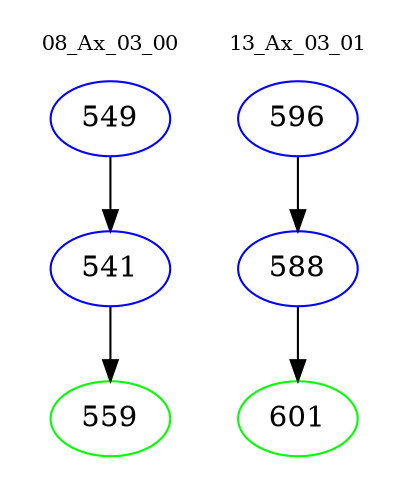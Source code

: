 digraph{
subgraph cluster_0 {
color = white
label = "08_Ax_03_00";
fontsize=10;
T0_549 [label="549", color="blue"]
T0_549 -> T0_541 [color="black"]
T0_541 [label="541", color="blue"]
T0_541 -> T0_559 [color="black"]
T0_559 [label="559", color="green"]
}
subgraph cluster_1 {
color = white
label = "13_Ax_03_01";
fontsize=10;
T1_596 [label="596", color="blue"]
T1_596 -> T1_588 [color="black"]
T1_588 [label="588", color="blue"]
T1_588 -> T1_601 [color="black"]
T1_601 [label="601", color="green"]
}
}
